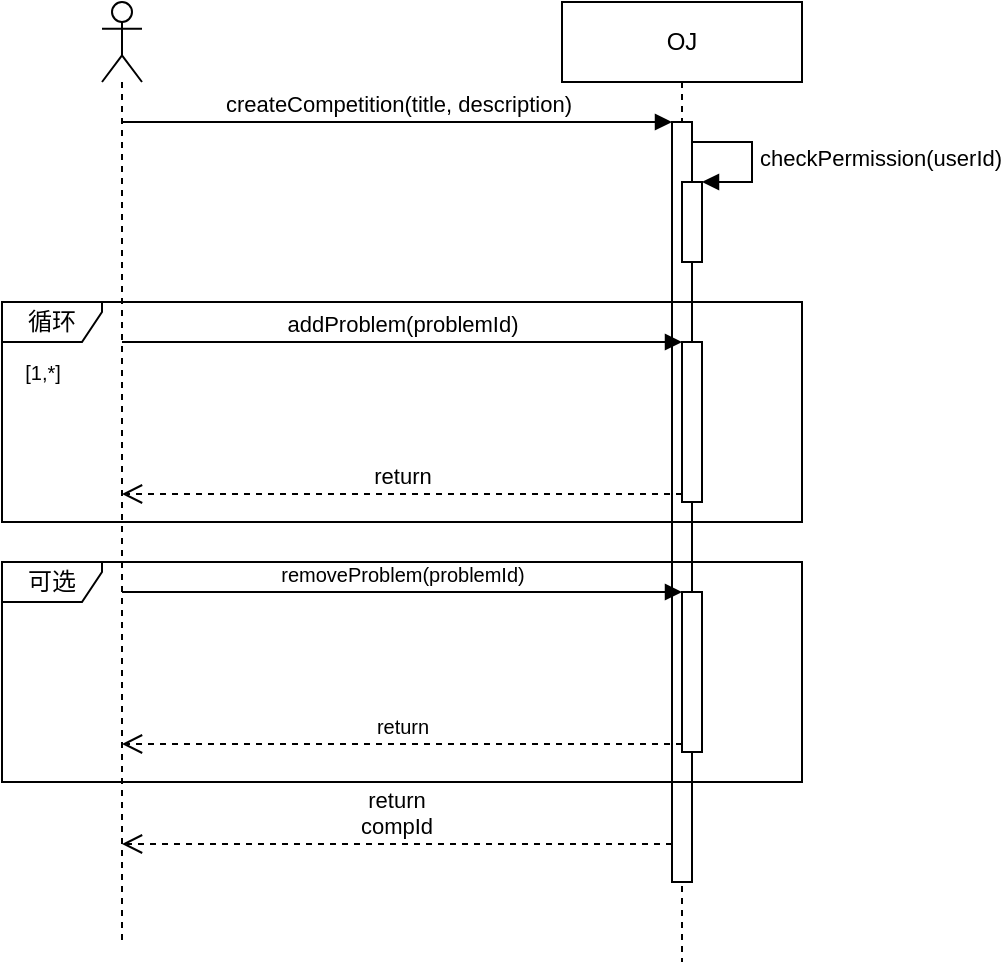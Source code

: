 <mxfile>
    <diagram id="1PyvtUL4KGv_urZ5hkTf" name="第 1 页">
        <mxGraphModel dx="1132" dy="773" grid="1" gridSize="10" guides="1" tooltips="1" connect="1" arrows="1" fold="1" page="1" pageScale="1" pageWidth="827" pageHeight="1169" math="0" shadow="0">
            <root>
                <mxCell id="0"/>
                <mxCell id="1" parent="0"/>
                <mxCell id="18" value="" style="shape=umlLifeline;participant=umlActor;perimeter=lifelinePerimeter;whiteSpace=wrap;html=1;container=1;collapsible=0;recursiveResize=0;verticalAlign=top;spacingTop=36;outlineConnect=0;" parent="1" vertex="1">
                    <mxGeometry x="230" y="80" width="20" height="470" as="geometry"/>
                </mxCell>
                <mxCell id="19" value="OJ" style="shape=umlLifeline;perimeter=lifelinePerimeter;whiteSpace=wrap;html=1;container=1;collapsible=0;recursiveResize=0;outlineConnect=0;" parent="1" vertex="1">
                    <mxGeometry x="460" y="80" width="120" height="480" as="geometry"/>
                </mxCell>
                <mxCell id="20" value="" style="html=1;points=[];perimeter=orthogonalPerimeter;" parent="19" vertex="1">
                    <mxGeometry x="55" y="60" width="10" height="380" as="geometry"/>
                </mxCell>
                <mxCell id="21" value="" style="html=1;points=[];perimeter=orthogonalPerimeter;fontSize=10;" parent="19" vertex="1">
                    <mxGeometry x="60" y="295" width="10" height="80" as="geometry"/>
                </mxCell>
                <mxCell id="22" value="可选" style="shape=umlFrame;whiteSpace=wrap;html=1;width=50;height=20;" parent="19" vertex="1">
                    <mxGeometry x="-280" y="280" width="400" height="110" as="geometry"/>
                </mxCell>
                <mxCell id="23" value="" style="html=1;points=[];perimeter=orthogonalPerimeter;" parent="19" vertex="1">
                    <mxGeometry x="60" y="90" width="10" height="40" as="geometry"/>
                </mxCell>
                <mxCell id="24" value="checkPermission(userId)" style="edgeStyle=orthogonalEdgeStyle;html=1;align=left;spacingLeft=2;endArrow=block;rounded=0;entryX=1;entryY=0;" parent="19" target="23" edge="1">
                    <mxGeometry relative="1" as="geometry">
                        <mxPoint x="65" y="70" as="sourcePoint"/>
                        <Array as="points">
                            <mxPoint x="95" y="70"/>
                        </Array>
                    </mxGeometry>
                </mxCell>
                <mxCell id="25" value="createCompetition(title, description)" style="html=1;verticalAlign=bottom;endArrow=block;entryX=0;entryY=0;" parent="1" source="18" target="20" edge="1">
                    <mxGeometry relative="1" as="geometry">
                        <mxPoint x="365" y="220" as="sourcePoint"/>
                    </mxGeometry>
                </mxCell>
                <mxCell id="26" value="return&lt;br&gt;compId" style="html=1;verticalAlign=bottom;endArrow=open;dashed=1;endSize=8;exitX=0;exitY=0.95;" parent="1" source="20" target="18" edge="1">
                    <mxGeometry x="0.003" relative="1" as="geometry">
                        <mxPoint x="365" y="296" as="targetPoint"/>
                        <mxPoint as="offset"/>
                    </mxGeometry>
                </mxCell>
                <mxCell id="27" value="循环" style="shape=umlFrame;whiteSpace=wrap;html=1;width=50;height=20;" parent="1" vertex="1">
                    <mxGeometry x="180" y="230" width="400" height="110" as="geometry"/>
                </mxCell>
                <mxCell id="28" value="" style="html=1;points=[];perimeter=orthogonalPerimeter;" parent="1" vertex="1">
                    <mxGeometry x="520" y="250" width="10" height="80" as="geometry"/>
                </mxCell>
                <mxCell id="29" value="addProblem(problemId)" style="html=1;verticalAlign=bottom;endArrow=block;entryX=0;entryY=0;" parent="1" source="18" target="28" edge="1">
                    <mxGeometry relative="1" as="geometry">
                        <mxPoint x="495" y="260" as="sourcePoint"/>
                    </mxGeometry>
                </mxCell>
                <mxCell id="30" value="return" style="html=1;verticalAlign=bottom;endArrow=open;dashed=1;endSize=8;exitX=0;exitY=0.95;" parent="1" source="28" target="18" edge="1">
                    <mxGeometry relative="1" as="geometry">
                        <mxPoint x="495" y="336" as="targetPoint"/>
                    </mxGeometry>
                </mxCell>
                <mxCell id="31" value="[1,*]" style="text;html=1;align=center;verticalAlign=middle;resizable=0;points=[];autosize=1;strokeColor=none;fillColor=none;fontSize=10;" parent="1" vertex="1">
                    <mxGeometry x="180" y="250" width="40" height="30" as="geometry"/>
                </mxCell>
                <mxCell id="32" value="removeProblem(problemId)" style="html=1;verticalAlign=bottom;endArrow=block;entryX=0;entryY=0;fontSize=10;" parent="1" source="18" target="21" edge="1">
                    <mxGeometry relative="1" as="geometry">
                        <mxPoint x="240.167" y="360.0" as="sourcePoint"/>
                    </mxGeometry>
                </mxCell>
                <mxCell id="33" value="return" style="html=1;verticalAlign=bottom;endArrow=open;dashed=1;endSize=8;exitX=0;exitY=0.95;fontSize=10;" parent="1" source="21" target="18" edge="1">
                    <mxGeometry relative="1" as="geometry">
                        <mxPoint x="240.167" y="436" as="targetPoint"/>
                    </mxGeometry>
                </mxCell>
            </root>
        </mxGraphModel>
    </diagram>
</mxfile>